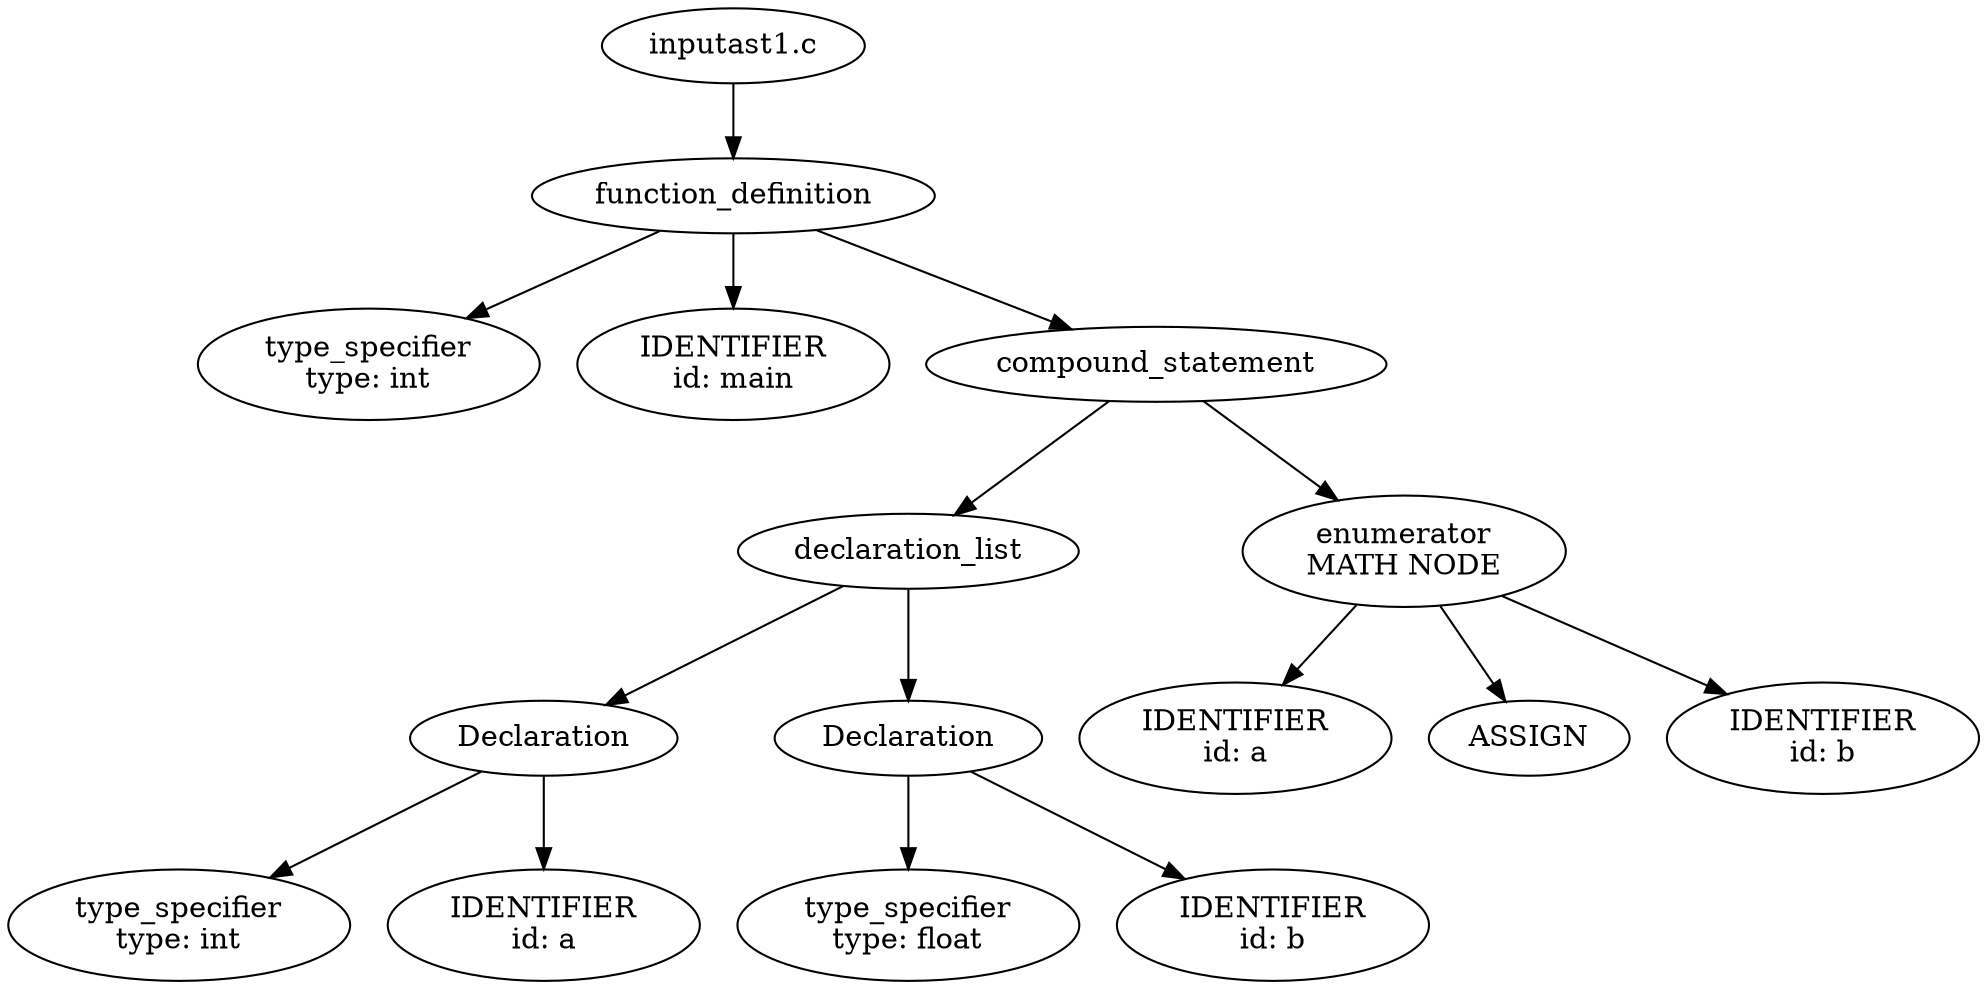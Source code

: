 digraph G {
0[label = "input\ast1.c"];
0 -> 15
15[label = "function_definition"];
15 -> 1
1[label = "type_specifier
type: int
"];
15 -> 2
2[label = "IDENTIFIER
id: main
"];
15 -> 14
14[label = "compound_statement"];
14 -> 9
9[label = "declaration_list"];
9 -> 5
5[label = "Declaration"];
5 -> 3
3[label = "type_specifier
type: int
"];
5 -> 4
4[label = "IDENTIFIER
id: a
"];
9 -> 8
8[label = "Declaration"];
8 -> 6
6[label = "type_specifier
type: float
"];
8 -> 7
7[label = "IDENTIFIER
id: b
"];
14 -> 13
13[label = "enumerator
MATH NODE"];
13 -> 10
10[label = "IDENTIFIER
id: a
"];
13 -> 11
11[label = "ASSIGN"];
13 -> 12
12[label = "IDENTIFIER
id: b
"];
}